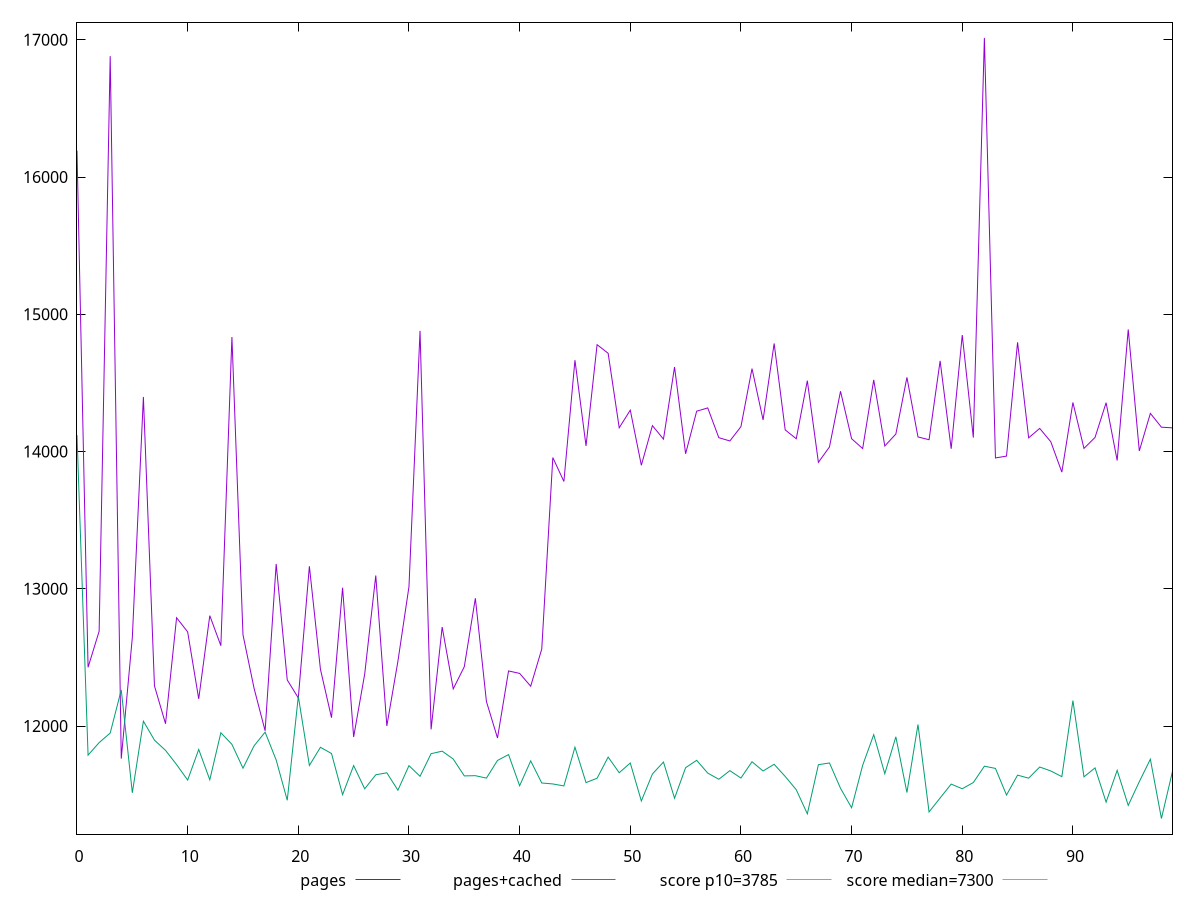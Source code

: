 reset

$pages <<EOF
0 16191.787
1 12427.878999999997
2 12690.189000000002
3 16880.917999999998
4 11762.344999999994
5 12645.684000000001
6 14397.8155
7 12292.4195
8 12016.681
9 12788.7845
10 12685.7305
11 12197.633999999998
12 12804.127
13 12585.150000000001
14 14834.05
15 12664.562
16 12275.243000000002
17 11965.204
18 13180.493000000002
19 12335.725999999997
20 12204.545999999998
21 13163.809000000001
22 12412.797000000002
23 12060.436000000002
24 13007.801500000001
25 11919.944
26 12378.874500000002
27 13096.447
28 12000.483999999999
29 12471.744999999995
30 13015.265499999998
31 14879.234499999997
32 11975.530999999999
33 12721.088
34 12270.729500000001
35 12432.168000000003
36 12930.8325
37 12178.474999999999
38 11912.574499999999
39 12401.171000000002
40 12383.4565
41 12289.933
42 12560.5895
43 13955.679
44 13781.661500000002
45 14665.586
46 14040.972000000002
47 14778.405499999997
48 14715.594000000001
49 14173.027
50 14301.541500000005
51 13899.856000000003
52 14188.524
53 14090.412
54 14615.861
55 13983.489000000001
56 14293.860999999999
57 14317.757999999998
58 14100.884000000002
59 14076.944000000001
60 14181.312999999998
61 14604.068
62 14230.343999999994
63 14787.381500000001
64 14157.436000000002
65 14093.091999999997
66 14516.3665
67 13921.339499999998
68 14033.194
69 14439.002
70 14093.576000000001
71 14021.458000000002
72 14522.0865
73 14040.545999999998
74 14127.276
75 14540.123000000001
76 14106.1375
77 14086.019
78 14660.440999999999
79 14020.0925
80 14848.704999999998
81 14101.671
82 17013.625
83 13953.100499999997
84 13966.732
85 14795.465000000002
86 14099.7525
87 14168.348999999997
88 14071.412
89 13849.878999999997
90 14357.281000000003
91 14022.556
92 14102.793
93 14355.423000000003
94 13934.861000000003
95 14889.639000000001
96 14004.122500000001
97 14277.8555
98 14177.347
99 14172.409
EOF

$pagesCached <<EOF
0 14119.743000000002
1 11787.839000000002
2 11879.060000000001
3 11948.8115
4 12263.113999999998
5 11513.414
6 12035.056
7 11896.966999999999
8 11822.466000000004
9 11718.867000000002
10 11606.081
11 11829.274
12 11608.448
13 11950.828000000001
14 11866.176000000001
15 11692.916999999998
16 11855.529999999999
17 11955.249999999996
18 11752.157000000003
19 11458.769499999999
20 12216.399499999996
21 11712.498000000003
22 11844.985
23 11799.549000000003
24 11499.833
25 11711.647
26 11542.439999999995
27 11644.592
28 11659.0965
29 11532.192
30 11711.178000000002
31 11633.348500000004
32 11798.5665
33 11816.84
34 11759.381
35 11636.484
36 11638.100999999997
37 11620.310000000001
38 11749.118999999999
39 11791.802500000002
40 11564.673500000003
41 11745.798000000003
42 11584.849999999999
43 11577.915999999997
44 11563.500500000002
45 11845.420000000004
46 11587.663999999997
47 11619.440999999999
48 11773.667000000001
49 11659.545000000002
50 11730.457499999997
51 11453.858999999999
52 11650.4055
53 11737.482999999997
54 11473.547500000002
55 11696.388500000001
56 11750.035
57 11656.903999999999
58 11612.047999999997
59 11674.738999999998
60 11620.963000000002
61 11739.602000000003
62 11672.328
63 11721.009999999998
64 11632.578000000001
65 11535.642500000002
66 11360.174999999997
67 11718.195000000002
68 11730.801500000003
69 11546.0605
70 11404.425
71 11713.778
72 11937.060000000001
73 11652.424
74 11921.268999999997
75 11515.262999999997
76 12011.221999999998
77 11373.997
78 11475.684999999998
79 11576.714499999998
80 11542.926
81 11588.191999999997
82 11707.134000000002
83 11691.124
84 11497.276000000002
85 11641.987000000003
86 11620.047999999999
87 11701.1495
88 11672.647500000001
89 11631.056499999999
90 12185.234999999999
91 11629.488000000001
92 11694.850999999999
93 11445.503
94 11676.704999999994
95 11421.559000000001
96 11594.432
97 11758.289
98 11325.976499999997
99 11669.930000000004
EOF

set key outside below
set xrange [0:99]
set yrange [11212.223529999997:17127.37797]
set trange [11212.223529999997:17127.37797]
set terminal svg size 640, 520 enhanced background rgb 'white'
set output "report_00025_2021-02-22T21:38:55.199Z/interactive/comparison/line/0_vs_1.svg"

plot $pages title "pages" with line, \
     $pagesCached title "pages+cached" with line, \
     3785 title "score p10=3785", \
     7300 title "score median=7300"

reset
